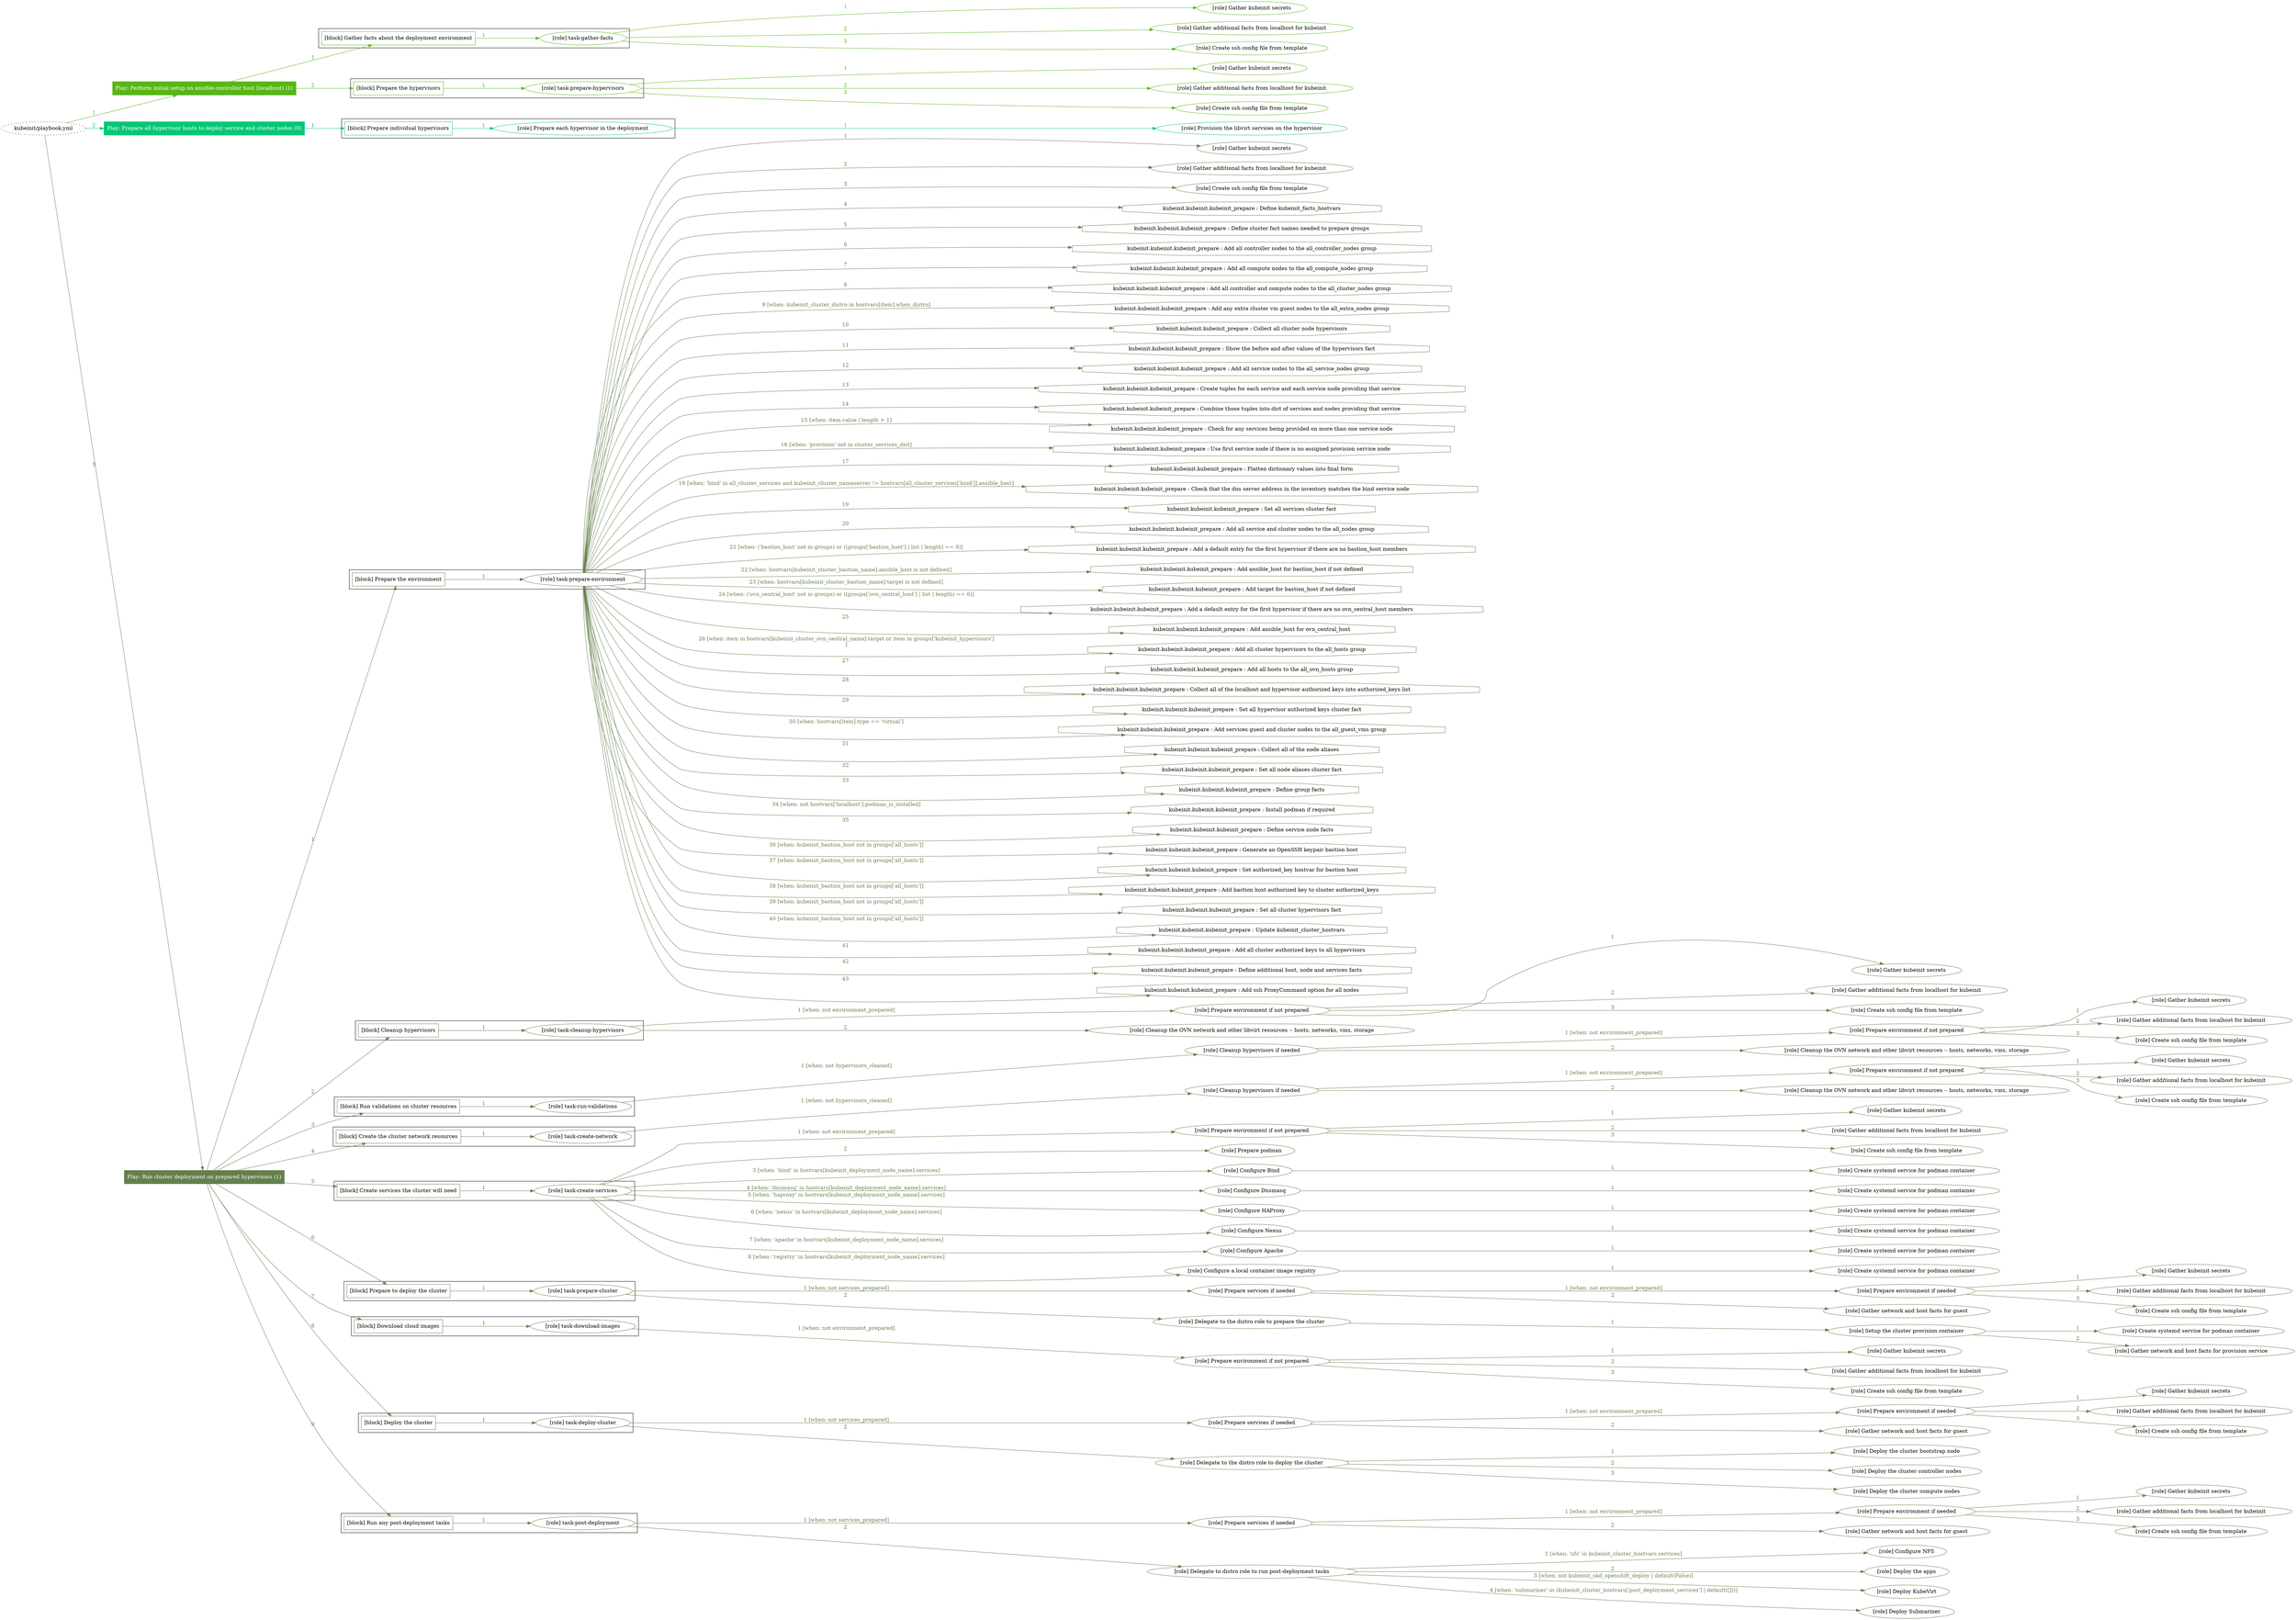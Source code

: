 digraph {
	graph [concentrate=true ordering=in rankdir=LR ratio=fill]
	edge [esep=5 sep=10]
	"kubeinit/playbook.yml" [URL="/home/runner/work/kubeinit/kubeinit/kubeinit/playbook.yml" id=playbook_b6ba67da style=dotted]
	play_e8f0ef5b [label="Play: Perform initial setup on ansible-controller host (localhost) (1)" URL="/home/runner/work/kubeinit/kubeinit/kubeinit/playbook.yml" color="#59b517" fontcolor="#ffffff" id=play_e8f0ef5b shape=box style=filled tooltip=localhost]
	"kubeinit/playbook.yml" -> play_e8f0ef5b [label="1 " color="#59b517" fontcolor="#59b517" id=edge_55c2e828 labeltooltip="1 " tooltip="1 "]
	subgraph "Gather kubeinit secrets" {
		role_4484a10a [label="[role] Gather kubeinit secrets" URL="/home/runner/.ansible/collections/ansible_collections/kubeinit/kubeinit/roles/kubeinit_prepare/tasks/gather_kubeinit_facts.yml" color="#59b517" id=role_4484a10a tooltip="Gather kubeinit secrets"]
	}
	subgraph "Gather additional facts from localhost for kubeinit" {
		role_0bd18ed3 [label="[role] Gather additional facts from localhost for kubeinit" URL="/home/runner/.ansible/collections/ansible_collections/kubeinit/kubeinit/roles/kubeinit_prepare/tasks/gather_kubeinit_facts.yml" color="#59b517" id=role_0bd18ed3 tooltip="Gather additional facts from localhost for kubeinit"]
	}
	subgraph "Create ssh config file from template" {
		role_1f1eb656 [label="[role] Create ssh config file from template" URL="/home/runner/.ansible/collections/ansible_collections/kubeinit/kubeinit/roles/kubeinit_prepare/tasks/gather_kubeinit_facts.yml" color="#59b517" id=role_1f1eb656 tooltip="Create ssh config file from template"]
	}
	subgraph "task-gather-facts" {
		role_66cea128 [label="[role] task-gather-facts" URL="/home/runner/work/kubeinit/kubeinit/kubeinit/playbook.yml" color="#59b517" id=role_66cea128 tooltip="task-gather-facts"]
		role_66cea128 -> role_4484a10a [label="1 " color="#59b517" fontcolor="#59b517" id=edge_ae3e041d labeltooltip="1 " tooltip="1 "]
		role_66cea128 -> role_0bd18ed3 [label="2 " color="#59b517" fontcolor="#59b517" id=edge_d97640f4 labeltooltip="2 " tooltip="2 "]
		role_66cea128 -> role_1f1eb656 [label="3 " color="#59b517" fontcolor="#59b517" id=edge_344205a1 labeltooltip="3 " tooltip="3 "]
	}
	subgraph "Gather kubeinit secrets" {
		role_f8a1fa12 [label="[role] Gather kubeinit secrets" URL="/home/runner/.ansible/collections/ansible_collections/kubeinit/kubeinit/roles/kubeinit_prepare/tasks/gather_kubeinit_facts.yml" color="#59b517" id=role_f8a1fa12 tooltip="Gather kubeinit secrets"]
	}
	subgraph "Gather additional facts from localhost for kubeinit" {
		role_a2ff15b0 [label="[role] Gather additional facts from localhost for kubeinit" URL="/home/runner/.ansible/collections/ansible_collections/kubeinit/kubeinit/roles/kubeinit_prepare/tasks/gather_kubeinit_facts.yml" color="#59b517" id=role_a2ff15b0 tooltip="Gather additional facts from localhost for kubeinit"]
	}
	subgraph "Create ssh config file from template" {
		role_22e6a49c [label="[role] Create ssh config file from template" URL="/home/runner/.ansible/collections/ansible_collections/kubeinit/kubeinit/roles/kubeinit_prepare/tasks/gather_kubeinit_facts.yml" color="#59b517" id=role_22e6a49c tooltip="Create ssh config file from template"]
	}
	subgraph "task-prepare-hypervisors" {
		role_62d8f34c [label="[role] task-prepare-hypervisors" URL="/home/runner/work/kubeinit/kubeinit/kubeinit/playbook.yml" color="#59b517" id=role_62d8f34c tooltip="task-prepare-hypervisors"]
		role_62d8f34c -> role_f8a1fa12 [label="1 " color="#59b517" fontcolor="#59b517" id=edge_ba57d10f labeltooltip="1 " tooltip="1 "]
		role_62d8f34c -> role_a2ff15b0 [label="2 " color="#59b517" fontcolor="#59b517" id=edge_c5dcc7c2 labeltooltip="2 " tooltip="2 "]
		role_62d8f34c -> role_22e6a49c [label="3 " color="#59b517" fontcolor="#59b517" id=edge_ed52bb34 labeltooltip="3 " tooltip="3 "]
	}
	subgraph "Play: Perform initial setup on ansible-controller host (localhost) (1)" {
		play_e8f0ef5b -> block_690d21f9 [label=1 color="#59b517" fontcolor="#59b517" id=edge_25deb738 labeltooltip=1 tooltip=1]
		subgraph cluster_block_690d21f9 {
			block_690d21f9 [label="[block] Gather facts about the deployment environment" URL="/home/runner/work/kubeinit/kubeinit/kubeinit/playbook.yml" color="#59b517" id=block_690d21f9 labeltooltip="Gather facts about the deployment environment" shape=box tooltip="Gather facts about the deployment environment"]
			block_690d21f9 -> role_66cea128 [label="1 " color="#59b517" fontcolor="#59b517" id=edge_b397f20a labeltooltip="1 " tooltip="1 "]
		}
		play_e8f0ef5b -> block_e8b36e61 [label=2 color="#59b517" fontcolor="#59b517" id=edge_16fc4766 labeltooltip=2 tooltip=2]
		subgraph cluster_block_e8b36e61 {
			block_e8b36e61 [label="[block] Prepare the hypervisors" URL="/home/runner/work/kubeinit/kubeinit/kubeinit/playbook.yml" color="#59b517" id=block_e8b36e61 labeltooltip="Prepare the hypervisors" shape=box tooltip="Prepare the hypervisors"]
			block_e8b36e61 -> role_62d8f34c [label="1 " color="#59b517" fontcolor="#59b517" id=edge_1e1527de labeltooltip="1 " tooltip="1 "]
		}
	}
	play_396a7faf [label="Play: Prepare all hypervisor hosts to deploy service and cluster nodes (0)" URL="/home/runner/work/kubeinit/kubeinit/kubeinit/playbook.yml" color="#05c774" fontcolor="#ffffff" id=play_396a7faf shape=box style=filled tooltip="Play: Prepare all hypervisor hosts to deploy service and cluster nodes (0)"]
	"kubeinit/playbook.yml" -> play_396a7faf [label="2 " color="#05c774" fontcolor="#05c774" id=edge_6bc80ba3 labeltooltip="2 " tooltip="2 "]
	subgraph "Provision the libvirt services on the hypervisor" {
		role_272a425d [label="[role] Provision the libvirt services on the hypervisor" URL="/home/runner/.ansible/collections/ansible_collections/kubeinit/kubeinit/roles/kubeinit_prepare/tasks/prepare_hypervisor.yml" color="#05c774" id=role_272a425d tooltip="Provision the libvirt services on the hypervisor"]
	}
	subgraph "Prepare each hypervisor in the deployment" {
		role_1ac33dab [label="[role] Prepare each hypervisor in the deployment" URL="/home/runner/work/kubeinit/kubeinit/kubeinit/playbook.yml" color="#05c774" id=role_1ac33dab tooltip="Prepare each hypervisor in the deployment"]
		role_1ac33dab -> role_272a425d [label="1 " color="#05c774" fontcolor="#05c774" id=edge_37ab55c7 labeltooltip="1 " tooltip="1 "]
	}
	subgraph "Play: Prepare all hypervisor hosts to deploy service and cluster nodes (0)" {
		play_396a7faf -> block_42b08412 [label=1 color="#05c774" fontcolor="#05c774" id=edge_3d4e777f labeltooltip=1 tooltip=1]
		subgraph cluster_block_42b08412 {
			block_42b08412 [label="[block] Prepare individual hypervisors" URL="/home/runner/work/kubeinit/kubeinit/kubeinit/playbook.yml" color="#05c774" id=block_42b08412 labeltooltip="Prepare individual hypervisors" shape=box tooltip="Prepare individual hypervisors"]
			block_42b08412 -> role_1ac33dab [label="1 " color="#05c774" fontcolor="#05c774" id=edge_2f1c2f4f labeltooltip="1 " tooltip="1 "]
		}
	}
	play_0199cbf7 [label="Play: Run cluster deployment on prepared hypervisors (1)" URL="/home/runner/work/kubeinit/kubeinit/kubeinit/playbook.yml" color="#657f4d" fontcolor="#ffffff" id=play_0199cbf7 shape=box style=filled tooltip=localhost]
	"kubeinit/playbook.yml" -> play_0199cbf7 [label="3 " color="#657f4d" fontcolor="#657f4d" id=edge_c6272bae labeltooltip="3 " tooltip="3 "]
	subgraph "Gather kubeinit secrets" {
		role_cb317df1 [label="[role] Gather kubeinit secrets" URL="/home/runner/.ansible/collections/ansible_collections/kubeinit/kubeinit/roles/kubeinit_prepare/tasks/gather_kubeinit_facts.yml" color="#657f4d" id=role_cb317df1 tooltip="Gather kubeinit secrets"]
	}
	subgraph "Gather additional facts from localhost for kubeinit" {
		role_af437f2f [label="[role] Gather additional facts from localhost for kubeinit" URL="/home/runner/.ansible/collections/ansible_collections/kubeinit/kubeinit/roles/kubeinit_prepare/tasks/gather_kubeinit_facts.yml" color="#657f4d" id=role_af437f2f tooltip="Gather additional facts from localhost for kubeinit"]
	}
	subgraph "Create ssh config file from template" {
		role_2b710276 [label="[role] Create ssh config file from template" URL="/home/runner/.ansible/collections/ansible_collections/kubeinit/kubeinit/roles/kubeinit_prepare/tasks/gather_kubeinit_facts.yml" color="#657f4d" id=role_2b710276 tooltip="Create ssh config file from template"]
	}
	subgraph "task-prepare-environment" {
		role_24db29c6 [label="[role] task-prepare-environment" URL="/home/runner/work/kubeinit/kubeinit/kubeinit/playbook.yml" color="#657f4d" id=role_24db29c6 tooltip="task-prepare-environment"]
		role_24db29c6 -> role_cb317df1 [label="1 " color="#657f4d" fontcolor="#657f4d" id=edge_af7a2c2c labeltooltip="1 " tooltip="1 "]
		role_24db29c6 -> role_af437f2f [label="2 " color="#657f4d" fontcolor="#657f4d" id=edge_49c719ac labeltooltip="2 " tooltip="2 "]
		role_24db29c6 -> role_2b710276 [label="3 " color="#657f4d" fontcolor="#657f4d" id=edge_dbb4efb3 labeltooltip="3 " tooltip="3 "]
		task_ba33846a [label="kubeinit.kubeinit.kubeinit_prepare : Define kubeinit_facts_hostvars" URL="/home/runner/.ansible/collections/ansible_collections/kubeinit/kubeinit/roles/kubeinit_prepare/tasks/main.yml" color="#657f4d" id=task_ba33846a shape=octagon tooltip="kubeinit.kubeinit.kubeinit_prepare : Define kubeinit_facts_hostvars"]
		role_24db29c6 -> task_ba33846a [label="4 " color="#657f4d" fontcolor="#657f4d" id=edge_6670d7f7 labeltooltip="4 " tooltip="4 "]
		task_30c10941 [label="kubeinit.kubeinit.kubeinit_prepare : Define cluster fact names needed to prepare groups" URL="/home/runner/.ansible/collections/ansible_collections/kubeinit/kubeinit/roles/kubeinit_prepare/tasks/main.yml" color="#657f4d" id=task_30c10941 shape=octagon tooltip="kubeinit.kubeinit.kubeinit_prepare : Define cluster fact names needed to prepare groups"]
		role_24db29c6 -> task_30c10941 [label="5 " color="#657f4d" fontcolor="#657f4d" id=edge_50c8d3b9 labeltooltip="5 " tooltip="5 "]
		task_8952027d [label="kubeinit.kubeinit.kubeinit_prepare : Add all controller nodes to the all_controller_nodes group" URL="/home/runner/.ansible/collections/ansible_collections/kubeinit/kubeinit/roles/kubeinit_prepare/tasks/prepare_groups.yml" color="#657f4d" id=task_8952027d shape=octagon tooltip="kubeinit.kubeinit.kubeinit_prepare : Add all controller nodes to the all_controller_nodes group"]
		role_24db29c6 -> task_8952027d [label="6 " color="#657f4d" fontcolor="#657f4d" id=edge_f8a63947 labeltooltip="6 " tooltip="6 "]
		task_f5c6f91f [label="kubeinit.kubeinit.kubeinit_prepare : Add all compute nodes to the all_compute_nodes group" URL="/home/runner/.ansible/collections/ansible_collections/kubeinit/kubeinit/roles/kubeinit_prepare/tasks/prepare_groups.yml" color="#657f4d" id=task_f5c6f91f shape=octagon tooltip="kubeinit.kubeinit.kubeinit_prepare : Add all compute nodes to the all_compute_nodes group"]
		role_24db29c6 -> task_f5c6f91f [label="7 " color="#657f4d" fontcolor="#657f4d" id=edge_764b6ad9 labeltooltip="7 " tooltip="7 "]
		task_db86596b [label="kubeinit.kubeinit.kubeinit_prepare : Add all controller and compute nodes to the all_cluster_nodes group" URL="/home/runner/.ansible/collections/ansible_collections/kubeinit/kubeinit/roles/kubeinit_prepare/tasks/prepare_groups.yml" color="#657f4d" id=task_db86596b shape=octagon tooltip="kubeinit.kubeinit.kubeinit_prepare : Add all controller and compute nodes to the all_cluster_nodes group"]
		role_24db29c6 -> task_db86596b [label="8 " color="#657f4d" fontcolor="#657f4d" id=edge_e99d5178 labeltooltip="8 " tooltip="8 "]
		task_07066f62 [label="kubeinit.kubeinit.kubeinit_prepare : Add any extra cluster vm guest nodes to the all_extra_nodes group" URL="/home/runner/.ansible/collections/ansible_collections/kubeinit/kubeinit/roles/kubeinit_prepare/tasks/prepare_groups.yml" color="#657f4d" id=task_07066f62 shape=octagon tooltip="kubeinit.kubeinit.kubeinit_prepare : Add any extra cluster vm guest nodes to the all_extra_nodes group"]
		role_24db29c6 -> task_07066f62 [label="9 [when: kubeinit_cluster_distro in hostvars[item].when_distro]" color="#657f4d" fontcolor="#657f4d" id=edge_13bd104a labeltooltip="9 [when: kubeinit_cluster_distro in hostvars[item].when_distro]" tooltip="9 [when: kubeinit_cluster_distro in hostvars[item].when_distro]"]
		task_7b222613 [label="kubeinit.kubeinit.kubeinit_prepare : Collect all cluster node hypervisors" URL="/home/runner/.ansible/collections/ansible_collections/kubeinit/kubeinit/roles/kubeinit_prepare/tasks/prepare_groups.yml" color="#657f4d" id=task_7b222613 shape=octagon tooltip="kubeinit.kubeinit.kubeinit_prepare : Collect all cluster node hypervisors"]
		role_24db29c6 -> task_7b222613 [label="10 " color="#657f4d" fontcolor="#657f4d" id=edge_44de07c0 labeltooltip="10 " tooltip="10 "]
		task_5f09a4cc [label="kubeinit.kubeinit.kubeinit_prepare : Show the before and after values of the hypervisors fact" URL="/home/runner/.ansible/collections/ansible_collections/kubeinit/kubeinit/roles/kubeinit_prepare/tasks/prepare_groups.yml" color="#657f4d" id=task_5f09a4cc shape=octagon tooltip="kubeinit.kubeinit.kubeinit_prepare : Show the before and after values of the hypervisors fact"]
		role_24db29c6 -> task_5f09a4cc [label="11 " color="#657f4d" fontcolor="#657f4d" id=edge_955a53a5 labeltooltip="11 " tooltip="11 "]
		task_54703550 [label="kubeinit.kubeinit.kubeinit_prepare : Add all service nodes to the all_service_nodes group" URL="/home/runner/.ansible/collections/ansible_collections/kubeinit/kubeinit/roles/kubeinit_prepare/tasks/prepare_groups.yml" color="#657f4d" id=task_54703550 shape=octagon tooltip="kubeinit.kubeinit.kubeinit_prepare : Add all service nodes to the all_service_nodes group"]
		role_24db29c6 -> task_54703550 [label="12 " color="#657f4d" fontcolor="#657f4d" id=edge_0a887141 labeltooltip="12 " tooltip="12 "]
		task_c94c4856 [label="kubeinit.kubeinit.kubeinit_prepare : Create tuples for each service and each service node providing that service" URL="/home/runner/.ansible/collections/ansible_collections/kubeinit/kubeinit/roles/kubeinit_prepare/tasks/prepare_groups.yml" color="#657f4d" id=task_c94c4856 shape=octagon tooltip="kubeinit.kubeinit.kubeinit_prepare : Create tuples for each service and each service node providing that service"]
		role_24db29c6 -> task_c94c4856 [label="13 " color="#657f4d" fontcolor="#657f4d" id=edge_d07467d3 labeltooltip="13 " tooltip="13 "]
		task_b1781e54 [label="kubeinit.kubeinit.kubeinit_prepare : Combine those tuples into dict of services and nodes providing that service" URL="/home/runner/.ansible/collections/ansible_collections/kubeinit/kubeinit/roles/kubeinit_prepare/tasks/prepare_groups.yml" color="#657f4d" id=task_b1781e54 shape=octagon tooltip="kubeinit.kubeinit.kubeinit_prepare : Combine those tuples into dict of services and nodes providing that service"]
		role_24db29c6 -> task_b1781e54 [label="14 " color="#657f4d" fontcolor="#657f4d" id=edge_17a2ea85 labeltooltip="14 " tooltip="14 "]
		task_46c024fe [label="kubeinit.kubeinit.kubeinit_prepare : Check for any services being provided on more than one service node" URL="/home/runner/.ansible/collections/ansible_collections/kubeinit/kubeinit/roles/kubeinit_prepare/tasks/prepare_groups.yml" color="#657f4d" id=task_46c024fe shape=octagon tooltip="kubeinit.kubeinit.kubeinit_prepare : Check for any services being provided on more than one service node"]
		role_24db29c6 -> task_46c024fe [label="15 [when: item.value | length > 1]" color="#657f4d" fontcolor="#657f4d" id=edge_a226063a labeltooltip="15 [when: item.value | length > 1]" tooltip="15 [when: item.value | length > 1]"]
		task_7d29b855 [label="kubeinit.kubeinit.kubeinit_prepare : Use first service node if there is no assigned provision service node" URL="/home/runner/.ansible/collections/ansible_collections/kubeinit/kubeinit/roles/kubeinit_prepare/tasks/prepare_groups.yml" color="#657f4d" id=task_7d29b855 shape=octagon tooltip="kubeinit.kubeinit.kubeinit_prepare : Use first service node if there is no assigned provision service node"]
		role_24db29c6 -> task_7d29b855 [label="16 [when: 'provision' not in cluster_services_dict]" color="#657f4d" fontcolor="#657f4d" id=edge_27e7ca27 labeltooltip="16 [when: 'provision' not in cluster_services_dict]" tooltip="16 [when: 'provision' not in cluster_services_dict]"]
		task_9baa0a4b [label="kubeinit.kubeinit.kubeinit_prepare : Flatten dictionary values into final form" URL="/home/runner/.ansible/collections/ansible_collections/kubeinit/kubeinit/roles/kubeinit_prepare/tasks/prepare_groups.yml" color="#657f4d" id=task_9baa0a4b shape=octagon tooltip="kubeinit.kubeinit.kubeinit_prepare : Flatten dictionary values into final form"]
		role_24db29c6 -> task_9baa0a4b [label="17 " color="#657f4d" fontcolor="#657f4d" id=edge_c5150345 labeltooltip="17 " tooltip="17 "]
		task_cdc1c1c4 [label="kubeinit.kubeinit.kubeinit_prepare : Check that the dns server address in the inventory matches the bind service node" URL="/home/runner/.ansible/collections/ansible_collections/kubeinit/kubeinit/roles/kubeinit_prepare/tasks/prepare_groups.yml" color="#657f4d" id=task_cdc1c1c4 shape=octagon tooltip="kubeinit.kubeinit.kubeinit_prepare : Check that the dns server address in the inventory matches the bind service node"]
		role_24db29c6 -> task_cdc1c1c4 [label="18 [when: 'bind' in all_cluster_services and kubeinit_cluster_nameserver != hostvars[all_cluster_services['bind']].ansible_host]" color="#657f4d" fontcolor="#657f4d" id=edge_08c261bc labeltooltip="18 [when: 'bind' in all_cluster_services and kubeinit_cluster_nameserver != hostvars[all_cluster_services['bind']].ansible_host]" tooltip="18 [when: 'bind' in all_cluster_services and kubeinit_cluster_nameserver != hostvars[all_cluster_services['bind']].ansible_host]"]
		task_882dea3e [label="kubeinit.kubeinit.kubeinit_prepare : Set all services cluster fact" URL="/home/runner/.ansible/collections/ansible_collections/kubeinit/kubeinit/roles/kubeinit_prepare/tasks/prepare_groups.yml" color="#657f4d" id=task_882dea3e shape=octagon tooltip="kubeinit.kubeinit.kubeinit_prepare : Set all services cluster fact"]
		role_24db29c6 -> task_882dea3e [label="19 " color="#657f4d" fontcolor="#657f4d" id=edge_64117dc6 labeltooltip="19 " tooltip="19 "]
		task_e3bf0b36 [label="kubeinit.kubeinit.kubeinit_prepare : Add all service and cluster nodes to the all_nodes group" URL="/home/runner/.ansible/collections/ansible_collections/kubeinit/kubeinit/roles/kubeinit_prepare/tasks/prepare_groups.yml" color="#657f4d" id=task_e3bf0b36 shape=octagon tooltip="kubeinit.kubeinit.kubeinit_prepare : Add all service and cluster nodes to the all_nodes group"]
		role_24db29c6 -> task_e3bf0b36 [label="20 " color="#657f4d" fontcolor="#657f4d" id=edge_01e65fe7 labeltooltip="20 " tooltip="20 "]
		task_3140f54e [label="kubeinit.kubeinit.kubeinit_prepare : Add a default entry for the first hypervisor if there are no bastion_host members" URL="/home/runner/.ansible/collections/ansible_collections/kubeinit/kubeinit/roles/kubeinit_prepare/tasks/prepare_groups.yml" color="#657f4d" id=task_3140f54e shape=octagon tooltip="kubeinit.kubeinit.kubeinit_prepare : Add a default entry for the first hypervisor if there are no bastion_host members"]
		role_24db29c6 -> task_3140f54e [label="21 [when: ('bastion_host' not in groups) or ((groups['bastion_host'] | list | length) == 0)]" color="#657f4d" fontcolor="#657f4d" id=edge_5e7db456 labeltooltip="21 [when: ('bastion_host' not in groups) or ((groups['bastion_host'] | list | length) == 0)]" tooltip="21 [when: ('bastion_host' not in groups) or ((groups['bastion_host'] | list | length) == 0)]"]
		task_30310d3c [label="kubeinit.kubeinit.kubeinit_prepare : Add ansible_host for bastion_host if not defined" URL="/home/runner/.ansible/collections/ansible_collections/kubeinit/kubeinit/roles/kubeinit_prepare/tasks/prepare_groups.yml" color="#657f4d" id=task_30310d3c shape=octagon tooltip="kubeinit.kubeinit.kubeinit_prepare : Add ansible_host for bastion_host if not defined"]
		role_24db29c6 -> task_30310d3c [label="22 [when: hostvars[kubeinit_cluster_bastion_name].ansible_host is not defined]" color="#657f4d" fontcolor="#657f4d" id=edge_bb62d462 labeltooltip="22 [when: hostvars[kubeinit_cluster_bastion_name].ansible_host is not defined]" tooltip="22 [when: hostvars[kubeinit_cluster_bastion_name].ansible_host is not defined]"]
		task_8dc773ea [label="kubeinit.kubeinit.kubeinit_prepare : Add target for bastion_host if not defined" URL="/home/runner/.ansible/collections/ansible_collections/kubeinit/kubeinit/roles/kubeinit_prepare/tasks/prepare_groups.yml" color="#657f4d" id=task_8dc773ea shape=octagon tooltip="kubeinit.kubeinit.kubeinit_prepare : Add target for bastion_host if not defined"]
		role_24db29c6 -> task_8dc773ea [label="23 [when: hostvars[kubeinit_cluster_bastion_name].target is not defined]" color="#657f4d" fontcolor="#657f4d" id=edge_951724dd labeltooltip="23 [when: hostvars[kubeinit_cluster_bastion_name].target is not defined]" tooltip="23 [when: hostvars[kubeinit_cluster_bastion_name].target is not defined]"]
		task_e2b587ad [label="kubeinit.kubeinit.kubeinit_prepare : Add a default entry for the first hypervisor if there are no ovn_central_host members" URL="/home/runner/.ansible/collections/ansible_collections/kubeinit/kubeinit/roles/kubeinit_prepare/tasks/prepare_groups.yml" color="#657f4d" id=task_e2b587ad shape=octagon tooltip="kubeinit.kubeinit.kubeinit_prepare : Add a default entry for the first hypervisor if there are no ovn_central_host members"]
		role_24db29c6 -> task_e2b587ad [label="24 [when: ('ovn_central_host' not in groups) or ((groups['ovn_central_host'] | list | length) == 0)]" color="#657f4d" fontcolor="#657f4d" id=edge_cd322948 labeltooltip="24 [when: ('ovn_central_host' not in groups) or ((groups['ovn_central_host'] | list | length) == 0)]" tooltip="24 [when: ('ovn_central_host' not in groups) or ((groups['ovn_central_host'] | list | length) == 0)]"]
		task_91020fad [label="kubeinit.kubeinit.kubeinit_prepare : Add ansible_host for ovn_central_host" URL="/home/runner/.ansible/collections/ansible_collections/kubeinit/kubeinit/roles/kubeinit_prepare/tasks/prepare_groups.yml" color="#657f4d" id=task_91020fad shape=octagon tooltip="kubeinit.kubeinit.kubeinit_prepare : Add ansible_host for ovn_central_host"]
		role_24db29c6 -> task_91020fad [label="25 " color="#657f4d" fontcolor="#657f4d" id=edge_43dd863f labeltooltip="25 " tooltip="25 "]
		task_c03f6c94 [label="kubeinit.kubeinit.kubeinit_prepare : Add all cluster hypervisors to the all_hosts group" URL="/home/runner/.ansible/collections/ansible_collections/kubeinit/kubeinit/roles/kubeinit_prepare/tasks/prepare_groups.yml" color="#657f4d" id=task_c03f6c94 shape=octagon tooltip="kubeinit.kubeinit.kubeinit_prepare : Add all cluster hypervisors to the all_hosts group"]
		role_24db29c6 -> task_c03f6c94 [label="26 [when: item in hostvars[kubeinit_cluster_ovn_central_name].target or item in groups['kubeinit_hypervisors']
]" color="#657f4d" fontcolor="#657f4d" id=edge_c690387c labeltooltip="26 [when: item in hostvars[kubeinit_cluster_ovn_central_name].target or item in groups['kubeinit_hypervisors']
]" tooltip="26 [when: item in hostvars[kubeinit_cluster_ovn_central_name].target or item in groups['kubeinit_hypervisors']
]"]
		task_ad09c803 [label="kubeinit.kubeinit.kubeinit_prepare : Add all hosts to the all_ovn_hosts group" URL="/home/runner/.ansible/collections/ansible_collections/kubeinit/kubeinit/roles/kubeinit_prepare/tasks/prepare_groups.yml" color="#657f4d" id=task_ad09c803 shape=octagon tooltip="kubeinit.kubeinit.kubeinit_prepare : Add all hosts to the all_ovn_hosts group"]
		role_24db29c6 -> task_ad09c803 [label="27 " color="#657f4d" fontcolor="#657f4d" id=edge_a7a482a0 labeltooltip="27 " tooltip="27 "]
		task_13ac2a25 [label="kubeinit.kubeinit.kubeinit_prepare : Collect all of the localhost and hypervisor authorized keys into authorized_keys list" URL="/home/runner/.ansible/collections/ansible_collections/kubeinit/kubeinit/roles/kubeinit_prepare/tasks/prepare_groups.yml" color="#657f4d" id=task_13ac2a25 shape=octagon tooltip="kubeinit.kubeinit.kubeinit_prepare : Collect all of the localhost and hypervisor authorized keys into authorized_keys list"]
		role_24db29c6 -> task_13ac2a25 [label="28 " color="#657f4d" fontcolor="#657f4d" id=edge_a2d49da9 labeltooltip="28 " tooltip="28 "]
		task_6fbeda5a [label="kubeinit.kubeinit.kubeinit_prepare : Set all hypervisor authorized keys cluster fact" URL="/home/runner/.ansible/collections/ansible_collections/kubeinit/kubeinit/roles/kubeinit_prepare/tasks/prepare_groups.yml" color="#657f4d" id=task_6fbeda5a shape=octagon tooltip="kubeinit.kubeinit.kubeinit_prepare : Set all hypervisor authorized keys cluster fact"]
		role_24db29c6 -> task_6fbeda5a [label="29 " color="#657f4d" fontcolor="#657f4d" id=edge_7e61c8f0 labeltooltip="29 " tooltip="29 "]
		task_e42057a3 [label="kubeinit.kubeinit.kubeinit_prepare : Add services guest and cluster nodes to the all_guest_vms group" URL="/home/runner/.ansible/collections/ansible_collections/kubeinit/kubeinit/roles/kubeinit_prepare/tasks/prepare_groups.yml" color="#657f4d" id=task_e42057a3 shape=octagon tooltip="kubeinit.kubeinit.kubeinit_prepare : Add services guest and cluster nodes to the all_guest_vms group"]
		role_24db29c6 -> task_e42057a3 [label="30 [when: hostvars[item].type == 'virtual']" color="#657f4d" fontcolor="#657f4d" id=edge_b3018840 labeltooltip="30 [when: hostvars[item].type == 'virtual']" tooltip="30 [when: hostvars[item].type == 'virtual']"]
		task_efaed62f [label="kubeinit.kubeinit.kubeinit_prepare : Collect all of the node aliases" URL="/home/runner/.ansible/collections/ansible_collections/kubeinit/kubeinit/roles/kubeinit_prepare/tasks/prepare_groups.yml" color="#657f4d" id=task_efaed62f shape=octagon tooltip="kubeinit.kubeinit.kubeinit_prepare : Collect all of the node aliases"]
		role_24db29c6 -> task_efaed62f [label="31 " color="#657f4d" fontcolor="#657f4d" id=edge_433ecbc0 labeltooltip="31 " tooltip="31 "]
		task_da45305d [label="kubeinit.kubeinit.kubeinit_prepare : Set all node aliases cluster fact" URL="/home/runner/.ansible/collections/ansible_collections/kubeinit/kubeinit/roles/kubeinit_prepare/tasks/prepare_groups.yml" color="#657f4d" id=task_da45305d shape=octagon tooltip="kubeinit.kubeinit.kubeinit_prepare : Set all node aliases cluster fact"]
		role_24db29c6 -> task_da45305d [label="32 " color="#657f4d" fontcolor="#657f4d" id=edge_10516f5c labeltooltip="32 " tooltip="32 "]
		task_d0be81d0 [label="kubeinit.kubeinit.kubeinit_prepare : Define group facts" URL="/home/runner/.ansible/collections/ansible_collections/kubeinit/kubeinit/roles/kubeinit_prepare/tasks/main.yml" color="#657f4d" id=task_d0be81d0 shape=octagon tooltip="kubeinit.kubeinit.kubeinit_prepare : Define group facts"]
		role_24db29c6 -> task_d0be81d0 [label="33 " color="#657f4d" fontcolor="#657f4d" id=edge_10dd0a44 labeltooltip="33 " tooltip="33 "]
		task_9078fcb2 [label="kubeinit.kubeinit.kubeinit_prepare : Install podman if required" URL="/home/runner/.ansible/collections/ansible_collections/kubeinit/kubeinit/roles/kubeinit_prepare/tasks/main.yml" color="#657f4d" id=task_9078fcb2 shape=octagon tooltip="kubeinit.kubeinit.kubeinit_prepare : Install podman if required"]
		role_24db29c6 -> task_9078fcb2 [label="34 [when: not hostvars['localhost'].podman_is_installed]" color="#657f4d" fontcolor="#657f4d" id=edge_6de7793f labeltooltip="34 [when: not hostvars['localhost'].podman_is_installed]" tooltip="34 [when: not hostvars['localhost'].podman_is_installed]"]
		task_11108e7c [label="kubeinit.kubeinit.kubeinit_prepare : Define service node facts" URL="/home/runner/.ansible/collections/ansible_collections/kubeinit/kubeinit/roles/kubeinit_prepare/tasks/main.yml" color="#657f4d" id=task_11108e7c shape=octagon tooltip="kubeinit.kubeinit.kubeinit_prepare : Define service node facts"]
		role_24db29c6 -> task_11108e7c [label="35 " color="#657f4d" fontcolor="#657f4d" id=edge_123cc02a labeltooltip="35 " tooltip="35 "]
		task_774d6a2c [label="kubeinit.kubeinit.kubeinit_prepare : Generate an OpenSSH keypair bastion host" URL="/home/runner/.ansible/collections/ansible_collections/kubeinit/kubeinit/roles/kubeinit_prepare/tasks/main.yml" color="#657f4d" id=task_774d6a2c shape=octagon tooltip="kubeinit.kubeinit.kubeinit_prepare : Generate an OpenSSH keypair bastion host"]
		role_24db29c6 -> task_774d6a2c [label="36 [when: kubeinit_bastion_host not in groups['all_hosts']]" color="#657f4d" fontcolor="#657f4d" id=edge_3f6bbfd9 labeltooltip="36 [when: kubeinit_bastion_host not in groups['all_hosts']]" tooltip="36 [when: kubeinit_bastion_host not in groups['all_hosts']]"]
		task_8bb91c0d [label="kubeinit.kubeinit.kubeinit_prepare : Set authorized_key hostvar for bastion host" URL="/home/runner/.ansible/collections/ansible_collections/kubeinit/kubeinit/roles/kubeinit_prepare/tasks/main.yml" color="#657f4d" id=task_8bb91c0d shape=octagon tooltip="kubeinit.kubeinit.kubeinit_prepare : Set authorized_key hostvar for bastion host"]
		role_24db29c6 -> task_8bb91c0d [label="37 [when: kubeinit_bastion_host not in groups['all_hosts']]" color="#657f4d" fontcolor="#657f4d" id=edge_1a17df22 labeltooltip="37 [when: kubeinit_bastion_host not in groups['all_hosts']]" tooltip="37 [when: kubeinit_bastion_host not in groups['all_hosts']]"]
		task_24f6b087 [label="kubeinit.kubeinit.kubeinit_prepare : Add bastion host authorized key to cluster authorized_keys" URL="/home/runner/.ansible/collections/ansible_collections/kubeinit/kubeinit/roles/kubeinit_prepare/tasks/main.yml" color="#657f4d" id=task_24f6b087 shape=octagon tooltip="kubeinit.kubeinit.kubeinit_prepare : Add bastion host authorized key to cluster authorized_keys"]
		role_24db29c6 -> task_24f6b087 [label="38 [when: kubeinit_bastion_host not in groups['all_hosts']]" color="#657f4d" fontcolor="#657f4d" id=edge_d204acee labeltooltip="38 [when: kubeinit_bastion_host not in groups['all_hosts']]" tooltip="38 [when: kubeinit_bastion_host not in groups['all_hosts']]"]
		task_93a09365 [label="kubeinit.kubeinit.kubeinit_prepare : Set all cluster hypervisors fact" URL="/home/runner/.ansible/collections/ansible_collections/kubeinit/kubeinit/roles/kubeinit_prepare/tasks/main.yml" color="#657f4d" id=task_93a09365 shape=octagon tooltip="kubeinit.kubeinit.kubeinit_prepare : Set all cluster hypervisors fact"]
		role_24db29c6 -> task_93a09365 [label="39 [when: kubeinit_bastion_host not in groups['all_hosts']]" color="#657f4d" fontcolor="#657f4d" id=edge_0c5c844e labeltooltip="39 [when: kubeinit_bastion_host not in groups['all_hosts']]" tooltip="39 [when: kubeinit_bastion_host not in groups['all_hosts']]"]
		task_50403c0a [label="kubeinit.kubeinit.kubeinit_prepare : Update kubeinit_cluster_hostvars" URL="/home/runner/.ansible/collections/ansible_collections/kubeinit/kubeinit/roles/kubeinit_prepare/tasks/main.yml" color="#657f4d" id=task_50403c0a shape=octagon tooltip="kubeinit.kubeinit.kubeinit_prepare : Update kubeinit_cluster_hostvars"]
		role_24db29c6 -> task_50403c0a [label="40 [when: kubeinit_bastion_host not in groups['all_hosts']]" color="#657f4d" fontcolor="#657f4d" id=edge_c39fa03b labeltooltip="40 [when: kubeinit_bastion_host not in groups['all_hosts']]" tooltip="40 [when: kubeinit_bastion_host not in groups['all_hosts']]"]
		task_88def6e4 [label="kubeinit.kubeinit.kubeinit_prepare : Add all cluster authorized keys to all hypervisors" URL="/home/runner/.ansible/collections/ansible_collections/kubeinit/kubeinit/roles/kubeinit_prepare/tasks/main.yml" color="#657f4d" id=task_88def6e4 shape=octagon tooltip="kubeinit.kubeinit.kubeinit_prepare : Add all cluster authorized keys to all hypervisors"]
		role_24db29c6 -> task_88def6e4 [label="41 " color="#657f4d" fontcolor="#657f4d" id=edge_a6dbf690 labeltooltip="41 " tooltip="41 "]
		task_4020d5da [label="kubeinit.kubeinit.kubeinit_prepare : Define additional host, node and services facts" URL="/home/runner/.ansible/collections/ansible_collections/kubeinit/kubeinit/roles/kubeinit_prepare/tasks/main.yml" color="#657f4d" id=task_4020d5da shape=octagon tooltip="kubeinit.kubeinit.kubeinit_prepare : Define additional host, node and services facts"]
		role_24db29c6 -> task_4020d5da [label="42 " color="#657f4d" fontcolor="#657f4d" id=edge_3ddc12ba labeltooltip="42 " tooltip="42 "]
		task_f524b3c5 [label="kubeinit.kubeinit.kubeinit_prepare : Add ssh ProxyCommand option for all nodes" URL="/home/runner/.ansible/collections/ansible_collections/kubeinit/kubeinit/roles/kubeinit_prepare/tasks/main.yml" color="#657f4d" id=task_f524b3c5 shape=octagon tooltip="kubeinit.kubeinit.kubeinit_prepare : Add ssh ProxyCommand option for all nodes"]
		role_24db29c6 -> task_f524b3c5 [label="43 " color="#657f4d" fontcolor="#657f4d" id=edge_033153bd labeltooltip="43 " tooltip="43 "]
	}
	subgraph "Gather kubeinit secrets" {
		role_e7e05af2 [label="[role] Gather kubeinit secrets" URL="/home/runner/.ansible/collections/ansible_collections/kubeinit/kubeinit/roles/kubeinit_prepare/tasks/gather_kubeinit_facts.yml" color="#657f4d" id=role_e7e05af2 tooltip="Gather kubeinit secrets"]
	}
	subgraph "Gather additional facts from localhost for kubeinit" {
		role_665c8d1b [label="[role] Gather additional facts from localhost for kubeinit" URL="/home/runner/.ansible/collections/ansible_collections/kubeinit/kubeinit/roles/kubeinit_prepare/tasks/gather_kubeinit_facts.yml" color="#657f4d" id=role_665c8d1b tooltip="Gather additional facts from localhost for kubeinit"]
	}
	subgraph "Create ssh config file from template" {
		role_b50e9ce6 [label="[role] Create ssh config file from template" URL="/home/runner/.ansible/collections/ansible_collections/kubeinit/kubeinit/roles/kubeinit_prepare/tasks/gather_kubeinit_facts.yml" color="#657f4d" id=role_b50e9ce6 tooltip="Create ssh config file from template"]
	}
	subgraph "Prepare environment if not prepared" {
		role_d7f15ce2 [label="[role] Prepare environment if not prepared" URL="/home/runner/.ansible/collections/ansible_collections/kubeinit/kubeinit/roles/kubeinit_prepare/tasks/cleanup_hypervisors.yml" color="#657f4d" id=role_d7f15ce2 tooltip="Prepare environment if not prepared"]
		role_d7f15ce2 -> role_e7e05af2 [label="1 " color="#657f4d" fontcolor="#657f4d" id=edge_c9b1aa84 labeltooltip="1 " tooltip="1 "]
		role_d7f15ce2 -> role_665c8d1b [label="2 " color="#657f4d" fontcolor="#657f4d" id=edge_19c3058d labeltooltip="2 " tooltip="2 "]
		role_d7f15ce2 -> role_b50e9ce6 [label="3 " color="#657f4d" fontcolor="#657f4d" id=edge_b36ffb86 labeltooltip="3 " tooltip="3 "]
	}
	subgraph "Cleanup the OVN network and other libvirt resources -- hosts, networks, vms, storage" {
		role_f165c0c5 [label="[role] Cleanup the OVN network and other libvirt resources -- hosts, networks, vms, storage" URL="/home/runner/.ansible/collections/ansible_collections/kubeinit/kubeinit/roles/kubeinit_prepare/tasks/cleanup_hypervisors.yml" color="#657f4d" id=role_f165c0c5 tooltip="Cleanup the OVN network and other libvirt resources -- hosts, networks, vms, storage"]
	}
	subgraph "task-cleanup-hypervisors" {
		role_f378e2d2 [label="[role] task-cleanup-hypervisors" URL="/home/runner/work/kubeinit/kubeinit/kubeinit/playbook.yml" color="#657f4d" id=role_f378e2d2 tooltip="task-cleanup-hypervisors"]
		role_f378e2d2 -> role_d7f15ce2 [label="1 [when: not environment_prepared]" color="#657f4d" fontcolor="#657f4d" id=edge_75c4038e labeltooltip="1 [when: not environment_prepared]" tooltip="1 [when: not environment_prepared]"]
		role_f378e2d2 -> role_f165c0c5 [label="2 " color="#657f4d" fontcolor="#657f4d" id=edge_c9a5df3c labeltooltip="2 " tooltip="2 "]
	}
	subgraph "Gather kubeinit secrets" {
		role_31d4d8da [label="[role] Gather kubeinit secrets" URL="/home/runner/.ansible/collections/ansible_collections/kubeinit/kubeinit/roles/kubeinit_prepare/tasks/gather_kubeinit_facts.yml" color="#657f4d" id=role_31d4d8da tooltip="Gather kubeinit secrets"]
	}
	subgraph "Gather additional facts from localhost for kubeinit" {
		role_5ed343d5 [label="[role] Gather additional facts from localhost for kubeinit" URL="/home/runner/.ansible/collections/ansible_collections/kubeinit/kubeinit/roles/kubeinit_prepare/tasks/gather_kubeinit_facts.yml" color="#657f4d" id=role_5ed343d5 tooltip="Gather additional facts from localhost for kubeinit"]
	}
	subgraph "Create ssh config file from template" {
		role_71e6df28 [label="[role] Create ssh config file from template" URL="/home/runner/.ansible/collections/ansible_collections/kubeinit/kubeinit/roles/kubeinit_prepare/tasks/gather_kubeinit_facts.yml" color="#657f4d" id=role_71e6df28 tooltip="Create ssh config file from template"]
	}
	subgraph "Prepare environment if not prepared" {
		role_db4f9393 [label="[role] Prepare environment if not prepared" URL="/home/runner/.ansible/collections/ansible_collections/kubeinit/kubeinit/roles/kubeinit_prepare/tasks/cleanup_hypervisors.yml" color="#657f4d" id=role_db4f9393 tooltip="Prepare environment if not prepared"]
		role_db4f9393 -> role_31d4d8da [label="1 " color="#657f4d" fontcolor="#657f4d" id=edge_8d5aa2fa labeltooltip="1 " tooltip="1 "]
		role_db4f9393 -> role_5ed343d5 [label="2 " color="#657f4d" fontcolor="#657f4d" id=edge_fbe4262f labeltooltip="2 " tooltip="2 "]
		role_db4f9393 -> role_71e6df28 [label="3 " color="#657f4d" fontcolor="#657f4d" id=edge_aece7b22 labeltooltip="3 " tooltip="3 "]
	}
	subgraph "Cleanup the OVN network and other libvirt resources -- hosts, networks, vms, storage" {
		role_6a9bb242 [label="[role] Cleanup the OVN network and other libvirt resources -- hosts, networks, vms, storage" URL="/home/runner/.ansible/collections/ansible_collections/kubeinit/kubeinit/roles/kubeinit_prepare/tasks/cleanup_hypervisors.yml" color="#657f4d" id=role_6a9bb242 tooltip="Cleanup the OVN network and other libvirt resources -- hosts, networks, vms, storage"]
	}
	subgraph "Cleanup hypervisors if needed" {
		role_ad2f506e [label="[role] Cleanup hypervisors if needed" URL="/home/runner/.ansible/collections/ansible_collections/kubeinit/kubeinit/roles/kubeinit_validations/tasks/main.yml" color="#657f4d" id=role_ad2f506e tooltip="Cleanup hypervisors if needed"]
		role_ad2f506e -> role_db4f9393 [label="1 [when: not environment_prepared]" color="#657f4d" fontcolor="#657f4d" id=edge_da0f9d35 labeltooltip="1 [when: not environment_prepared]" tooltip="1 [when: not environment_prepared]"]
		role_ad2f506e -> role_6a9bb242 [label="2 " color="#657f4d" fontcolor="#657f4d" id=edge_6da2ffd8 labeltooltip="2 " tooltip="2 "]
	}
	subgraph "task-run-validations" {
		role_2f4d8642 [label="[role] task-run-validations" URL="/home/runner/work/kubeinit/kubeinit/kubeinit/playbook.yml" color="#657f4d" id=role_2f4d8642 tooltip="task-run-validations"]
		role_2f4d8642 -> role_ad2f506e [label="1 [when: not hypervisors_cleaned]" color="#657f4d" fontcolor="#657f4d" id=edge_dd3d70aa labeltooltip="1 [when: not hypervisors_cleaned]" tooltip="1 [when: not hypervisors_cleaned]"]
	}
	subgraph "Gather kubeinit secrets" {
		role_866e84fd [label="[role] Gather kubeinit secrets" URL="/home/runner/.ansible/collections/ansible_collections/kubeinit/kubeinit/roles/kubeinit_prepare/tasks/gather_kubeinit_facts.yml" color="#657f4d" id=role_866e84fd tooltip="Gather kubeinit secrets"]
	}
	subgraph "Gather additional facts from localhost for kubeinit" {
		role_bddf3521 [label="[role] Gather additional facts from localhost for kubeinit" URL="/home/runner/.ansible/collections/ansible_collections/kubeinit/kubeinit/roles/kubeinit_prepare/tasks/gather_kubeinit_facts.yml" color="#657f4d" id=role_bddf3521 tooltip="Gather additional facts from localhost for kubeinit"]
	}
	subgraph "Create ssh config file from template" {
		role_4dd59177 [label="[role] Create ssh config file from template" URL="/home/runner/.ansible/collections/ansible_collections/kubeinit/kubeinit/roles/kubeinit_prepare/tasks/gather_kubeinit_facts.yml" color="#657f4d" id=role_4dd59177 tooltip="Create ssh config file from template"]
	}
	subgraph "Prepare environment if not prepared" {
		role_9320ca01 [label="[role] Prepare environment if not prepared" URL="/home/runner/.ansible/collections/ansible_collections/kubeinit/kubeinit/roles/kubeinit_prepare/tasks/cleanup_hypervisors.yml" color="#657f4d" id=role_9320ca01 tooltip="Prepare environment if not prepared"]
		role_9320ca01 -> role_866e84fd [label="1 " color="#657f4d" fontcolor="#657f4d" id=edge_27d1ca53 labeltooltip="1 " tooltip="1 "]
		role_9320ca01 -> role_bddf3521 [label="2 " color="#657f4d" fontcolor="#657f4d" id=edge_d52186ca labeltooltip="2 " tooltip="2 "]
		role_9320ca01 -> role_4dd59177 [label="3 " color="#657f4d" fontcolor="#657f4d" id=edge_897a0ff3 labeltooltip="3 " tooltip="3 "]
	}
	subgraph "Cleanup the OVN network and other libvirt resources -- hosts, networks, vms, storage" {
		role_955c98c3 [label="[role] Cleanup the OVN network and other libvirt resources -- hosts, networks, vms, storage" URL="/home/runner/.ansible/collections/ansible_collections/kubeinit/kubeinit/roles/kubeinit_prepare/tasks/cleanup_hypervisors.yml" color="#657f4d" id=role_955c98c3 tooltip="Cleanup the OVN network and other libvirt resources -- hosts, networks, vms, storage"]
	}
	subgraph "Cleanup hypervisors if needed" {
		role_6c570342 [label="[role] Cleanup hypervisors if needed" URL="/home/runner/.ansible/collections/ansible_collections/kubeinit/kubeinit/roles/kubeinit_libvirt/tasks/create_network.yml" color="#657f4d" id=role_6c570342 tooltip="Cleanup hypervisors if needed"]
		role_6c570342 -> role_9320ca01 [label="1 [when: not environment_prepared]" color="#657f4d" fontcolor="#657f4d" id=edge_815a6e88 labeltooltip="1 [when: not environment_prepared]" tooltip="1 [when: not environment_prepared]"]
		role_6c570342 -> role_955c98c3 [label="2 " color="#657f4d" fontcolor="#657f4d" id=edge_98b264a4 labeltooltip="2 " tooltip="2 "]
	}
	subgraph "task-create-network" {
		role_d0932594 [label="[role] task-create-network" URL="/home/runner/work/kubeinit/kubeinit/kubeinit/playbook.yml" color="#657f4d" id=role_d0932594 tooltip="task-create-network"]
		role_d0932594 -> role_6c570342 [label="1 [when: not hypervisors_cleaned]" color="#657f4d" fontcolor="#657f4d" id=edge_bdd1c181 labeltooltip="1 [when: not hypervisors_cleaned]" tooltip="1 [when: not hypervisors_cleaned]"]
	}
	subgraph "Gather kubeinit secrets" {
		role_0246dd08 [label="[role] Gather kubeinit secrets" URL="/home/runner/.ansible/collections/ansible_collections/kubeinit/kubeinit/roles/kubeinit_prepare/tasks/gather_kubeinit_facts.yml" color="#657f4d" id=role_0246dd08 tooltip="Gather kubeinit secrets"]
	}
	subgraph "Gather additional facts from localhost for kubeinit" {
		role_d95df483 [label="[role] Gather additional facts from localhost for kubeinit" URL="/home/runner/.ansible/collections/ansible_collections/kubeinit/kubeinit/roles/kubeinit_prepare/tasks/gather_kubeinit_facts.yml" color="#657f4d" id=role_d95df483 tooltip="Gather additional facts from localhost for kubeinit"]
	}
	subgraph "Create ssh config file from template" {
		role_37a669e4 [label="[role] Create ssh config file from template" URL="/home/runner/.ansible/collections/ansible_collections/kubeinit/kubeinit/roles/kubeinit_prepare/tasks/gather_kubeinit_facts.yml" color="#657f4d" id=role_37a669e4 tooltip="Create ssh config file from template"]
	}
	subgraph "Prepare environment if not prepared" {
		role_d4900018 [label="[role] Prepare environment if not prepared" URL="/home/runner/.ansible/collections/ansible_collections/kubeinit/kubeinit/roles/kubeinit_services/tasks/main.yml" color="#657f4d" id=role_d4900018 tooltip="Prepare environment if not prepared"]
		role_d4900018 -> role_0246dd08 [label="1 " color="#657f4d" fontcolor="#657f4d" id=edge_057da40a labeltooltip="1 " tooltip="1 "]
		role_d4900018 -> role_d95df483 [label="2 " color="#657f4d" fontcolor="#657f4d" id=edge_0790a813 labeltooltip="2 " tooltip="2 "]
		role_d4900018 -> role_37a669e4 [label="3 " color="#657f4d" fontcolor="#657f4d" id=edge_a40efe4b labeltooltip="3 " tooltip="3 "]
	}
	subgraph "Prepare podman" {
		role_04f5e63f [label="[role] Prepare podman" URL="/home/runner/.ansible/collections/ansible_collections/kubeinit/kubeinit/roles/kubeinit_services/tasks/00_create_service_pod.yml" color="#657f4d" id=role_04f5e63f tooltip="Prepare podman"]
	}
	subgraph "Create systemd service for podman container" {
		role_977ba5d9 [label="[role] Create systemd service for podman container" URL="/home/runner/.ansible/collections/ansible_collections/kubeinit/kubeinit/roles/kubeinit_bind/tasks/main.yml" color="#657f4d" id=role_977ba5d9 tooltip="Create systemd service for podman container"]
	}
	subgraph "Configure Bind" {
		role_3e710e4c [label="[role] Configure Bind" URL="/home/runner/.ansible/collections/ansible_collections/kubeinit/kubeinit/roles/kubeinit_services/tasks/start_services_containers.yml" color="#657f4d" id=role_3e710e4c tooltip="Configure Bind"]
		role_3e710e4c -> role_977ba5d9 [label="1 " color="#657f4d" fontcolor="#657f4d" id=edge_0577484b labeltooltip="1 " tooltip="1 "]
	}
	subgraph "Create systemd service for podman container" {
		role_8ef7c3c7 [label="[role] Create systemd service for podman container" URL="/home/runner/.ansible/collections/ansible_collections/kubeinit/kubeinit/roles/kubeinit_dnsmasq/tasks/main.yml" color="#657f4d" id=role_8ef7c3c7 tooltip="Create systemd service for podman container"]
	}
	subgraph "Configure Dnsmasq" {
		role_7fecf739 [label="[role] Configure Dnsmasq" URL="/home/runner/.ansible/collections/ansible_collections/kubeinit/kubeinit/roles/kubeinit_services/tasks/start_services_containers.yml" color="#657f4d" id=role_7fecf739 tooltip="Configure Dnsmasq"]
		role_7fecf739 -> role_8ef7c3c7 [label="1 " color="#657f4d" fontcolor="#657f4d" id=edge_ba1e8eda labeltooltip="1 " tooltip="1 "]
	}
	subgraph "Create systemd service for podman container" {
		role_57b145d1 [label="[role] Create systemd service for podman container" URL="/home/runner/.ansible/collections/ansible_collections/kubeinit/kubeinit/roles/kubeinit_haproxy/tasks/main.yml" color="#657f4d" id=role_57b145d1 tooltip="Create systemd service for podman container"]
	}
	subgraph "Configure HAProxy" {
		role_d6c5fd60 [label="[role] Configure HAProxy" URL="/home/runner/.ansible/collections/ansible_collections/kubeinit/kubeinit/roles/kubeinit_services/tasks/start_services_containers.yml" color="#657f4d" id=role_d6c5fd60 tooltip="Configure HAProxy"]
		role_d6c5fd60 -> role_57b145d1 [label="1 " color="#657f4d" fontcolor="#657f4d" id=edge_cdfcf566 labeltooltip="1 " tooltip="1 "]
	}
	subgraph "Create systemd service for podman container" {
		role_9d112a73 [label="[role] Create systemd service for podman container" URL="/home/runner/.ansible/collections/ansible_collections/kubeinit/kubeinit/roles/kubeinit_nexus/tasks/main.yml" color="#657f4d" id=role_9d112a73 tooltip="Create systemd service for podman container"]
	}
	subgraph "Configure Nexus" {
		role_bd5dbe3a [label="[role] Configure Nexus" URL="/home/runner/.ansible/collections/ansible_collections/kubeinit/kubeinit/roles/kubeinit_services/tasks/start_services_containers.yml" color="#657f4d" id=role_bd5dbe3a tooltip="Configure Nexus"]
		role_bd5dbe3a -> role_9d112a73 [label="1 " color="#657f4d" fontcolor="#657f4d" id=edge_61b616f3 labeltooltip="1 " tooltip="1 "]
	}
	subgraph "Create systemd service for podman container" {
		role_9aace91f [label="[role] Create systemd service for podman container" URL="/home/runner/.ansible/collections/ansible_collections/kubeinit/kubeinit/roles/kubeinit_apache/tasks/main.yml" color="#657f4d" id=role_9aace91f tooltip="Create systemd service for podman container"]
	}
	subgraph "Configure Apache" {
		role_aebd8a07 [label="[role] Configure Apache" URL="/home/runner/.ansible/collections/ansible_collections/kubeinit/kubeinit/roles/kubeinit_services/tasks/start_services_containers.yml" color="#657f4d" id=role_aebd8a07 tooltip="Configure Apache"]
		role_aebd8a07 -> role_9aace91f [label="1 " color="#657f4d" fontcolor="#657f4d" id=edge_febca8df labeltooltip="1 " tooltip="1 "]
	}
	subgraph "Create systemd service for podman container" {
		role_f0cc9866 [label="[role] Create systemd service for podman container" URL="/home/runner/.ansible/collections/ansible_collections/kubeinit/kubeinit/roles/kubeinit_registry/tasks/main.yml" color="#657f4d" id=role_f0cc9866 tooltip="Create systemd service for podman container"]
	}
	subgraph "Configure a local container image registry" {
		role_096e2c47 [label="[role] Configure a local container image registry" URL="/home/runner/.ansible/collections/ansible_collections/kubeinit/kubeinit/roles/kubeinit_services/tasks/start_services_containers.yml" color="#657f4d" id=role_096e2c47 tooltip="Configure a local container image registry"]
		role_096e2c47 -> role_f0cc9866 [label="1 " color="#657f4d" fontcolor="#657f4d" id=edge_3b6c98d9 labeltooltip="1 " tooltip="1 "]
	}
	subgraph "task-create-services" {
		role_f7a4533b [label="[role] task-create-services" URL="/home/runner/work/kubeinit/kubeinit/kubeinit/playbook.yml" color="#657f4d" id=role_f7a4533b tooltip="task-create-services"]
		role_f7a4533b -> role_d4900018 [label="1 [when: not environment_prepared]" color="#657f4d" fontcolor="#657f4d" id=edge_f181a882 labeltooltip="1 [when: not environment_prepared]" tooltip="1 [when: not environment_prepared]"]
		role_f7a4533b -> role_04f5e63f [label="2 " color="#657f4d" fontcolor="#657f4d" id=edge_fa801bb5 labeltooltip="2 " tooltip="2 "]
		role_f7a4533b -> role_3e710e4c [label="3 [when: 'bind' in hostvars[kubeinit_deployment_node_name].services]" color="#657f4d" fontcolor="#657f4d" id=edge_ce28dbcc labeltooltip="3 [when: 'bind' in hostvars[kubeinit_deployment_node_name].services]" tooltip="3 [when: 'bind' in hostvars[kubeinit_deployment_node_name].services]"]
		role_f7a4533b -> role_7fecf739 [label="4 [when: 'dnsmasq' in hostvars[kubeinit_deployment_node_name].services]" color="#657f4d" fontcolor="#657f4d" id=edge_134f5826 labeltooltip="4 [when: 'dnsmasq' in hostvars[kubeinit_deployment_node_name].services]" tooltip="4 [when: 'dnsmasq' in hostvars[kubeinit_deployment_node_name].services]"]
		role_f7a4533b -> role_d6c5fd60 [label="5 [when: 'haproxy' in hostvars[kubeinit_deployment_node_name].services]" color="#657f4d" fontcolor="#657f4d" id=edge_6d422f79 labeltooltip="5 [when: 'haproxy' in hostvars[kubeinit_deployment_node_name].services]" tooltip="5 [when: 'haproxy' in hostvars[kubeinit_deployment_node_name].services]"]
		role_f7a4533b -> role_bd5dbe3a [label="6 [when: 'nexus' in hostvars[kubeinit_deployment_node_name].services]" color="#657f4d" fontcolor="#657f4d" id=edge_faafeb63 labeltooltip="6 [when: 'nexus' in hostvars[kubeinit_deployment_node_name].services]" tooltip="6 [when: 'nexus' in hostvars[kubeinit_deployment_node_name].services]"]
		role_f7a4533b -> role_aebd8a07 [label="7 [when: 'apache' in hostvars[kubeinit_deployment_node_name].services]" color="#657f4d" fontcolor="#657f4d" id=edge_89b88af0 labeltooltip="7 [when: 'apache' in hostvars[kubeinit_deployment_node_name].services]" tooltip="7 [when: 'apache' in hostvars[kubeinit_deployment_node_name].services]"]
		role_f7a4533b -> role_096e2c47 [label="8 [when: 'registry' in hostvars[kubeinit_deployment_node_name].services]" color="#657f4d" fontcolor="#657f4d" id=edge_d84359cb labeltooltip="8 [when: 'registry' in hostvars[kubeinit_deployment_node_name].services]" tooltip="8 [when: 'registry' in hostvars[kubeinit_deployment_node_name].services]"]
	}
	subgraph "Gather kubeinit secrets" {
		role_bbdb8458 [label="[role] Gather kubeinit secrets" URL="/home/runner/.ansible/collections/ansible_collections/kubeinit/kubeinit/roles/kubeinit_prepare/tasks/gather_kubeinit_facts.yml" color="#657f4d" id=role_bbdb8458 tooltip="Gather kubeinit secrets"]
	}
	subgraph "Gather additional facts from localhost for kubeinit" {
		role_b33c6528 [label="[role] Gather additional facts from localhost for kubeinit" URL="/home/runner/.ansible/collections/ansible_collections/kubeinit/kubeinit/roles/kubeinit_prepare/tasks/gather_kubeinit_facts.yml" color="#657f4d" id=role_b33c6528 tooltip="Gather additional facts from localhost for kubeinit"]
	}
	subgraph "Create ssh config file from template" {
		role_38470ea2 [label="[role] Create ssh config file from template" URL="/home/runner/.ansible/collections/ansible_collections/kubeinit/kubeinit/roles/kubeinit_prepare/tasks/gather_kubeinit_facts.yml" color="#657f4d" id=role_38470ea2 tooltip="Create ssh config file from template"]
	}
	subgraph "Prepare environment if needed" {
		role_4cab4d3c [label="[role] Prepare environment if needed" URL="/home/runner/.ansible/collections/ansible_collections/kubeinit/kubeinit/roles/kubeinit_services/tasks/prepare_services.yml" color="#657f4d" id=role_4cab4d3c tooltip="Prepare environment if needed"]
		role_4cab4d3c -> role_bbdb8458 [label="1 " color="#657f4d" fontcolor="#657f4d" id=edge_650643ac labeltooltip="1 " tooltip="1 "]
		role_4cab4d3c -> role_b33c6528 [label="2 " color="#657f4d" fontcolor="#657f4d" id=edge_b57edaad labeltooltip="2 " tooltip="2 "]
		role_4cab4d3c -> role_38470ea2 [label="3 " color="#657f4d" fontcolor="#657f4d" id=edge_b852f9fa labeltooltip="3 " tooltip="3 "]
	}
	subgraph "Gather network and host facts for guest" {
		role_a70fe1c2 [label="[role] Gather network and host facts for guest" URL="/home/runner/.ansible/collections/ansible_collections/kubeinit/kubeinit/roles/kubeinit_services/tasks/prepare_services.yml" color="#657f4d" id=role_a70fe1c2 tooltip="Gather network and host facts for guest"]
	}
	subgraph "Prepare services if needed" {
		role_eafc2525 [label="[role] Prepare services if needed" URL="/home/runner/.ansible/collections/ansible_collections/kubeinit/kubeinit/roles/kubeinit_prepare/tasks/prepare_cluster.yml" color="#657f4d" id=role_eafc2525 tooltip="Prepare services if needed"]
		role_eafc2525 -> role_4cab4d3c [label="1 [when: not environment_prepared]" color="#657f4d" fontcolor="#657f4d" id=edge_9429f25e labeltooltip="1 [when: not environment_prepared]" tooltip="1 [when: not environment_prepared]"]
		role_eafc2525 -> role_a70fe1c2 [label="2 " color="#657f4d" fontcolor="#657f4d" id=edge_a74750dc labeltooltip="2 " tooltip="2 "]
	}
	subgraph "Create systemd service for podman container" {
		role_a40d1f88 [label="[role] Create systemd service for podman container" URL="/home/runner/.ansible/collections/ansible_collections/kubeinit/kubeinit/roles/kubeinit_services/tasks/create_provision_container.yml" color="#657f4d" id=role_a40d1f88 tooltip="Create systemd service for podman container"]
	}
	subgraph "Gather network and host facts for provision service" {
		role_83021ea3 [label="[role] Gather network and host facts for provision service" URL="/home/runner/.ansible/collections/ansible_collections/kubeinit/kubeinit/roles/kubeinit_services/tasks/create_provision_container.yml" color="#657f4d" id=role_83021ea3 tooltip="Gather network and host facts for provision service"]
	}
	subgraph "Setup the cluster provision container" {
		role_689b44bb [label="[role] Setup the cluster provision container" URL="/home/runner/.ansible/collections/ansible_collections/kubeinit/kubeinit/roles/kubeinit_okd/tasks/prepare_cluster.yml" color="#657f4d" id=role_689b44bb tooltip="Setup the cluster provision container"]
		role_689b44bb -> role_a40d1f88 [label="1 " color="#657f4d" fontcolor="#657f4d" id=edge_ad8271da labeltooltip="1 " tooltip="1 "]
		role_689b44bb -> role_83021ea3 [label="2 " color="#657f4d" fontcolor="#657f4d" id=edge_91d5a415 labeltooltip="2 " tooltip="2 "]
	}
	subgraph "Delegate to the distro role to prepare the cluster" {
		role_3dbefd82 [label="[role] Delegate to the distro role to prepare the cluster" URL="/home/runner/.ansible/collections/ansible_collections/kubeinit/kubeinit/roles/kubeinit_prepare/tasks/prepare_cluster.yml" color="#657f4d" id=role_3dbefd82 tooltip="Delegate to the distro role to prepare the cluster"]
		role_3dbefd82 -> role_689b44bb [label="1 " color="#657f4d" fontcolor="#657f4d" id=edge_3036d3ef labeltooltip="1 " tooltip="1 "]
	}
	subgraph "task-prepare-cluster" {
		role_4dd859d1 [label="[role] task-prepare-cluster" URL="/home/runner/work/kubeinit/kubeinit/kubeinit/playbook.yml" color="#657f4d" id=role_4dd859d1 tooltip="task-prepare-cluster"]
		role_4dd859d1 -> role_eafc2525 [label="1 [when: not services_prepared]" color="#657f4d" fontcolor="#657f4d" id=edge_47b62059 labeltooltip="1 [when: not services_prepared]" tooltip="1 [when: not services_prepared]"]
		role_4dd859d1 -> role_3dbefd82 [label="2 " color="#657f4d" fontcolor="#657f4d" id=edge_c3406b35 labeltooltip="2 " tooltip="2 "]
	}
	subgraph "Gather kubeinit secrets" {
		role_360c0047 [label="[role] Gather kubeinit secrets" URL="/home/runner/.ansible/collections/ansible_collections/kubeinit/kubeinit/roles/kubeinit_prepare/tasks/gather_kubeinit_facts.yml" color="#657f4d" id=role_360c0047 tooltip="Gather kubeinit secrets"]
	}
	subgraph "Gather additional facts from localhost for kubeinit" {
		role_01ca778a [label="[role] Gather additional facts from localhost for kubeinit" URL="/home/runner/.ansible/collections/ansible_collections/kubeinit/kubeinit/roles/kubeinit_prepare/tasks/gather_kubeinit_facts.yml" color="#657f4d" id=role_01ca778a tooltip="Gather additional facts from localhost for kubeinit"]
	}
	subgraph "Create ssh config file from template" {
		role_a24626ed [label="[role] Create ssh config file from template" URL="/home/runner/.ansible/collections/ansible_collections/kubeinit/kubeinit/roles/kubeinit_prepare/tasks/gather_kubeinit_facts.yml" color="#657f4d" id=role_a24626ed tooltip="Create ssh config file from template"]
	}
	subgraph "Prepare environment if not prepared" {
		role_875d7147 [label="[role] Prepare environment if not prepared" URL="/home/runner/.ansible/collections/ansible_collections/kubeinit/kubeinit/roles/kubeinit_libvirt/tasks/download_cloud_images.yml" color="#657f4d" id=role_875d7147 tooltip="Prepare environment if not prepared"]
		role_875d7147 -> role_360c0047 [label="1 " color="#657f4d" fontcolor="#657f4d" id=edge_1ffa0e29 labeltooltip="1 " tooltip="1 "]
		role_875d7147 -> role_01ca778a [label="2 " color="#657f4d" fontcolor="#657f4d" id=edge_64c479ab labeltooltip="2 " tooltip="2 "]
		role_875d7147 -> role_a24626ed [label="3 " color="#657f4d" fontcolor="#657f4d" id=edge_012d3432 labeltooltip="3 " tooltip="3 "]
	}
	subgraph "task-download-images" {
		role_eac8ecbd [label="[role] task-download-images" URL="/home/runner/work/kubeinit/kubeinit/kubeinit/playbook.yml" color="#657f4d" id=role_eac8ecbd tooltip="task-download-images"]
		role_eac8ecbd -> role_875d7147 [label="1 [when: not environment_prepared]" color="#657f4d" fontcolor="#657f4d" id=edge_6b4925e0 labeltooltip="1 [when: not environment_prepared]" tooltip="1 [when: not environment_prepared]"]
	}
	subgraph "Gather kubeinit secrets" {
		role_1523a7a2 [label="[role] Gather kubeinit secrets" URL="/home/runner/.ansible/collections/ansible_collections/kubeinit/kubeinit/roles/kubeinit_prepare/tasks/gather_kubeinit_facts.yml" color="#657f4d" id=role_1523a7a2 tooltip="Gather kubeinit secrets"]
	}
	subgraph "Gather additional facts from localhost for kubeinit" {
		role_6c505774 [label="[role] Gather additional facts from localhost for kubeinit" URL="/home/runner/.ansible/collections/ansible_collections/kubeinit/kubeinit/roles/kubeinit_prepare/tasks/gather_kubeinit_facts.yml" color="#657f4d" id=role_6c505774 tooltip="Gather additional facts from localhost for kubeinit"]
	}
	subgraph "Create ssh config file from template" {
		role_00206953 [label="[role] Create ssh config file from template" URL="/home/runner/.ansible/collections/ansible_collections/kubeinit/kubeinit/roles/kubeinit_prepare/tasks/gather_kubeinit_facts.yml" color="#657f4d" id=role_00206953 tooltip="Create ssh config file from template"]
	}
	subgraph "Prepare environment if needed" {
		role_caed4400 [label="[role] Prepare environment if needed" URL="/home/runner/.ansible/collections/ansible_collections/kubeinit/kubeinit/roles/kubeinit_services/tasks/prepare_services.yml" color="#657f4d" id=role_caed4400 tooltip="Prepare environment if needed"]
		role_caed4400 -> role_1523a7a2 [label="1 " color="#657f4d" fontcolor="#657f4d" id=edge_a019d5f1 labeltooltip="1 " tooltip="1 "]
		role_caed4400 -> role_6c505774 [label="2 " color="#657f4d" fontcolor="#657f4d" id=edge_1b0c8586 labeltooltip="2 " tooltip="2 "]
		role_caed4400 -> role_00206953 [label="3 " color="#657f4d" fontcolor="#657f4d" id=edge_01ffb54c labeltooltip="3 " tooltip="3 "]
	}
	subgraph "Gather network and host facts for guest" {
		role_7adbb6ab [label="[role] Gather network and host facts for guest" URL="/home/runner/.ansible/collections/ansible_collections/kubeinit/kubeinit/roles/kubeinit_services/tasks/prepare_services.yml" color="#657f4d" id=role_7adbb6ab tooltip="Gather network and host facts for guest"]
	}
	subgraph "Prepare services if needed" {
		role_3c855454 [label="[role] Prepare services if needed" URL="/home/runner/.ansible/collections/ansible_collections/kubeinit/kubeinit/roles/kubeinit_prepare/tasks/deploy_cluster.yml" color="#657f4d" id=role_3c855454 tooltip="Prepare services if needed"]
		role_3c855454 -> role_caed4400 [label="1 [when: not environment_prepared]" color="#657f4d" fontcolor="#657f4d" id=edge_cb5f09ec labeltooltip="1 [when: not environment_prepared]" tooltip="1 [when: not environment_prepared]"]
		role_3c855454 -> role_7adbb6ab [label="2 " color="#657f4d" fontcolor="#657f4d" id=edge_2a33fb9f labeltooltip="2 " tooltip="2 "]
	}
	subgraph "Deploy the cluster bootstrap node" {
		role_4e33d17f [label="[role] Deploy the cluster bootstrap node" URL="/home/runner/.ansible/collections/ansible_collections/kubeinit/kubeinit/roles/kubeinit_okd/tasks/main.yml" color="#657f4d" id=role_4e33d17f tooltip="Deploy the cluster bootstrap node"]
	}
	subgraph "Deploy the cluster controller nodes" {
		role_5e11c193 [label="[role] Deploy the cluster controller nodes" URL="/home/runner/.ansible/collections/ansible_collections/kubeinit/kubeinit/roles/kubeinit_okd/tasks/main.yml" color="#657f4d" id=role_5e11c193 tooltip="Deploy the cluster controller nodes"]
	}
	subgraph "Deploy the cluster compute nodes" {
		role_57054829 [label="[role] Deploy the cluster compute nodes" URL="/home/runner/.ansible/collections/ansible_collections/kubeinit/kubeinit/roles/kubeinit_okd/tasks/main.yml" color="#657f4d" id=role_57054829 tooltip="Deploy the cluster compute nodes"]
	}
	subgraph "Delegate to the distro role to deploy the cluster" {
		role_66094e27 [label="[role] Delegate to the distro role to deploy the cluster" URL="/home/runner/.ansible/collections/ansible_collections/kubeinit/kubeinit/roles/kubeinit_prepare/tasks/deploy_cluster.yml" color="#657f4d" id=role_66094e27 tooltip="Delegate to the distro role to deploy the cluster"]
		role_66094e27 -> role_4e33d17f [label="1 " color="#657f4d" fontcolor="#657f4d" id=edge_8e17eaed labeltooltip="1 " tooltip="1 "]
		role_66094e27 -> role_5e11c193 [label="2 " color="#657f4d" fontcolor="#657f4d" id=edge_357e9671 labeltooltip="2 " tooltip="2 "]
		role_66094e27 -> role_57054829 [label="3 " color="#657f4d" fontcolor="#657f4d" id=edge_7e1ba205 labeltooltip="3 " tooltip="3 "]
	}
	subgraph "task-deploy-cluster" {
		role_c1053b26 [label="[role] task-deploy-cluster" URL="/home/runner/work/kubeinit/kubeinit/kubeinit/playbook.yml" color="#657f4d" id=role_c1053b26 tooltip="task-deploy-cluster"]
		role_c1053b26 -> role_3c855454 [label="1 [when: not services_prepared]" color="#657f4d" fontcolor="#657f4d" id=edge_b09540ee labeltooltip="1 [when: not services_prepared]" tooltip="1 [when: not services_prepared]"]
		role_c1053b26 -> role_66094e27 [label="2 " color="#657f4d" fontcolor="#657f4d" id=edge_2c9acc79 labeltooltip="2 " tooltip="2 "]
	}
	subgraph "Gather kubeinit secrets" {
		role_2496fc71 [label="[role] Gather kubeinit secrets" URL="/home/runner/.ansible/collections/ansible_collections/kubeinit/kubeinit/roles/kubeinit_prepare/tasks/gather_kubeinit_facts.yml" color="#657f4d" id=role_2496fc71 tooltip="Gather kubeinit secrets"]
	}
	subgraph "Gather additional facts from localhost for kubeinit" {
		role_f1236843 [label="[role] Gather additional facts from localhost for kubeinit" URL="/home/runner/.ansible/collections/ansible_collections/kubeinit/kubeinit/roles/kubeinit_prepare/tasks/gather_kubeinit_facts.yml" color="#657f4d" id=role_f1236843 tooltip="Gather additional facts from localhost for kubeinit"]
	}
	subgraph "Create ssh config file from template" {
		role_c68065c8 [label="[role] Create ssh config file from template" URL="/home/runner/.ansible/collections/ansible_collections/kubeinit/kubeinit/roles/kubeinit_prepare/tasks/gather_kubeinit_facts.yml" color="#657f4d" id=role_c68065c8 tooltip="Create ssh config file from template"]
	}
	subgraph "Prepare environment if needed" {
		role_5e7d40fb [label="[role] Prepare environment if needed" URL="/home/runner/.ansible/collections/ansible_collections/kubeinit/kubeinit/roles/kubeinit_services/tasks/prepare_services.yml" color="#657f4d" id=role_5e7d40fb tooltip="Prepare environment if needed"]
		role_5e7d40fb -> role_2496fc71 [label="1 " color="#657f4d" fontcolor="#657f4d" id=edge_744c0e6f labeltooltip="1 " tooltip="1 "]
		role_5e7d40fb -> role_f1236843 [label="2 " color="#657f4d" fontcolor="#657f4d" id=edge_fdcd7460 labeltooltip="2 " tooltip="2 "]
		role_5e7d40fb -> role_c68065c8 [label="3 " color="#657f4d" fontcolor="#657f4d" id=edge_73ad7793 labeltooltip="3 " tooltip="3 "]
	}
	subgraph "Gather network and host facts for guest" {
		role_03505102 [label="[role] Gather network and host facts for guest" URL="/home/runner/.ansible/collections/ansible_collections/kubeinit/kubeinit/roles/kubeinit_services/tasks/prepare_services.yml" color="#657f4d" id=role_03505102 tooltip="Gather network and host facts for guest"]
	}
	subgraph "Prepare services if needed" {
		role_bcac5079 [label="[role] Prepare services if needed" URL="/home/runner/.ansible/collections/ansible_collections/kubeinit/kubeinit/roles/kubeinit_prepare/tasks/post_deployment.yml" color="#657f4d" id=role_bcac5079 tooltip="Prepare services if needed"]
		role_bcac5079 -> role_5e7d40fb [label="1 [when: not environment_prepared]" color="#657f4d" fontcolor="#657f4d" id=edge_f3ad7a96 labeltooltip="1 [when: not environment_prepared]" tooltip="1 [when: not environment_prepared]"]
		role_bcac5079 -> role_03505102 [label="2 " color="#657f4d" fontcolor="#657f4d" id=edge_a33de402 labeltooltip="2 " tooltip="2 "]
	}
	subgraph "Configure NFS" {
		role_1099f2d7 [label="[role] Configure NFS" URL="/home/runner/.ansible/collections/ansible_collections/kubeinit/kubeinit/roles/kubeinit_okd/tasks/post_deployment_tasks.yml" color="#657f4d" id=role_1099f2d7 tooltip="Configure NFS"]
	}
	subgraph "Deploy the apps" {
		role_be9df3a5 [label="[role] Deploy the apps" URL="/home/runner/.ansible/collections/ansible_collections/kubeinit/kubeinit/roles/kubeinit_okd/tasks/post_deployment_tasks.yml" color="#657f4d" id=role_be9df3a5 tooltip="Deploy the apps"]
	}
	subgraph "Deploy KubeVirt" {
		role_c8cffd36 [label="[role] Deploy KubeVirt" URL="/home/runner/.ansible/collections/ansible_collections/kubeinit/kubeinit/roles/kubeinit_okd/tasks/post_deployment_tasks.yml" color="#657f4d" id=role_c8cffd36 tooltip="Deploy KubeVirt"]
	}
	subgraph "Deploy Submariner" {
		role_75a80692 [label="[role] Deploy Submariner" URL="/home/runner/.ansible/collections/ansible_collections/kubeinit/kubeinit/roles/kubeinit_okd/tasks/post_deployment_tasks.yml" color="#657f4d" id=role_75a80692 tooltip="Deploy Submariner"]
	}
	subgraph "Delegate to distro role to run post-deployment tasks" {
		role_aa318814 [label="[role] Delegate to distro role to run post-deployment tasks" URL="/home/runner/.ansible/collections/ansible_collections/kubeinit/kubeinit/roles/kubeinit_prepare/tasks/post_deployment.yml" color="#657f4d" id=role_aa318814 tooltip="Delegate to distro role to run post-deployment tasks"]
		role_aa318814 -> role_1099f2d7 [label="1 [when: 'nfs' in kubeinit_cluster_hostvars.services]" color="#657f4d" fontcolor="#657f4d" id=edge_30b3449c labeltooltip="1 [when: 'nfs' in kubeinit_cluster_hostvars.services]" tooltip="1 [when: 'nfs' in kubeinit_cluster_hostvars.services]"]
		role_aa318814 -> role_be9df3a5 [label="2 " color="#657f4d" fontcolor="#657f4d" id=edge_00f1426e labeltooltip="2 " tooltip="2 "]
		role_aa318814 -> role_c8cffd36 [label="3 [when: not kubeinit_okd_openshift_deploy | default(False)]" color="#657f4d" fontcolor="#657f4d" id=edge_1f1d9b3f labeltooltip="3 [when: not kubeinit_okd_openshift_deploy | default(False)]" tooltip="3 [when: not kubeinit_okd_openshift_deploy | default(False)]"]
		role_aa318814 -> role_75a80692 [label="4 [when: 'submariner' in (kubeinit_cluster_hostvars['post_deployment_services'] | default([]))]" color="#657f4d" fontcolor="#657f4d" id=edge_d88ccfc3 labeltooltip="4 [when: 'submariner' in (kubeinit_cluster_hostvars['post_deployment_services'] | default([]))]" tooltip="4 [when: 'submariner' in (kubeinit_cluster_hostvars['post_deployment_services'] | default([]))]"]
	}
	subgraph "task-post-deployment" {
		role_dcb5eb8e [label="[role] task-post-deployment" URL="/home/runner/work/kubeinit/kubeinit/kubeinit/playbook.yml" color="#657f4d" id=role_dcb5eb8e tooltip="task-post-deployment"]
		role_dcb5eb8e -> role_bcac5079 [label="1 [when: not services_prepared]" color="#657f4d" fontcolor="#657f4d" id=edge_2dc82bb0 labeltooltip="1 [when: not services_prepared]" tooltip="1 [when: not services_prepared]"]
		role_dcb5eb8e -> role_aa318814 [label="2 " color="#657f4d" fontcolor="#657f4d" id=edge_1eacb446 labeltooltip="2 " tooltip="2 "]
	}
	subgraph "Play: Run cluster deployment on prepared hypervisors (1)" {
		play_0199cbf7 -> block_507b09af [label=1 color="#657f4d" fontcolor="#657f4d" id=edge_259f919d labeltooltip=1 tooltip=1]
		subgraph cluster_block_507b09af {
			block_507b09af [label="[block] Prepare the environment" URL="/home/runner/work/kubeinit/kubeinit/kubeinit/playbook.yml" color="#657f4d" id=block_507b09af labeltooltip="Prepare the environment" shape=box tooltip="Prepare the environment"]
			block_507b09af -> role_24db29c6 [label="1 " color="#657f4d" fontcolor="#657f4d" id=edge_a534421f labeltooltip="1 " tooltip="1 "]
		}
		play_0199cbf7 -> block_a1e0307b [label=2 color="#657f4d" fontcolor="#657f4d" id=edge_8617e776 labeltooltip=2 tooltip=2]
		subgraph cluster_block_a1e0307b {
			block_a1e0307b [label="[block] Cleanup hypervisors" URL="/home/runner/work/kubeinit/kubeinit/kubeinit/playbook.yml" color="#657f4d" id=block_a1e0307b labeltooltip="Cleanup hypervisors" shape=box tooltip="Cleanup hypervisors"]
			block_a1e0307b -> role_f378e2d2 [label="1 " color="#657f4d" fontcolor="#657f4d" id=edge_206fc4ff labeltooltip="1 " tooltip="1 "]
		}
		play_0199cbf7 -> block_4c3c27e8 [label=3 color="#657f4d" fontcolor="#657f4d" id=edge_1dd56c17 labeltooltip=3 tooltip=3]
		subgraph cluster_block_4c3c27e8 {
			block_4c3c27e8 [label="[block] Run validations on cluster resources" URL="/home/runner/work/kubeinit/kubeinit/kubeinit/playbook.yml" color="#657f4d" id=block_4c3c27e8 labeltooltip="Run validations on cluster resources" shape=box tooltip="Run validations on cluster resources"]
			block_4c3c27e8 -> role_2f4d8642 [label="1 " color="#657f4d" fontcolor="#657f4d" id=edge_11811de4 labeltooltip="1 " tooltip="1 "]
		}
		play_0199cbf7 -> block_dc2a2cd6 [label=4 color="#657f4d" fontcolor="#657f4d" id=edge_cf3c38e5 labeltooltip=4 tooltip=4]
		subgraph cluster_block_dc2a2cd6 {
			block_dc2a2cd6 [label="[block] Create the cluster network resources" URL="/home/runner/work/kubeinit/kubeinit/kubeinit/playbook.yml" color="#657f4d" id=block_dc2a2cd6 labeltooltip="Create the cluster network resources" shape=box tooltip="Create the cluster network resources"]
			block_dc2a2cd6 -> role_d0932594 [label="1 " color="#657f4d" fontcolor="#657f4d" id=edge_f2772675 labeltooltip="1 " tooltip="1 "]
		}
		play_0199cbf7 -> block_6e58f4bd [label=5 color="#657f4d" fontcolor="#657f4d" id=edge_c4e9d79a labeltooltip=5 tooltip=5]
		subgraph cluster_block_6e58f4bd {
			block_6e58f4bd [label="[block] Create services the cluster will need" URL="/home/runner/work/kubeinit/kubeinit/kubeinit/playbook.yml" color="#657f4d" id=block_6e58f4bd labeltooltip="Create services the cluster will need" shape=box tooltip="Create services the cluster will need"]
			block_6e58f4bd -> role_f7a4533b [label="1 " color="#657f4d" fontcolor="#657f4d" id=edge_59dd7df6 labeltooltip="1 " tooltip="1 "]
		}
		play_0199cbf7 -> block_3939f150 [label=6 color="#657f4d" fontcolor="#657f4d" id=edge_3755e5b0 labeltooltip=6 tooltip=6]
		subgraph cluster_block_3939f150 {
			block_3939f150 [label="[block] Prepare to deploy the cluster" URL="/home/runner/work/kubeinit/kubeinit/kubeinit/playbook.yml" color="#657f4d" id=block_3939f150 labeltooltip="Prepare to deploy the cluster" shape=box tooltip="Prepare to deploy the cluster"]
			block_3939f150 -> role_4dd859d1 [label="1 " color="#657f4d" fontcolor="#657f4d" id=edge_a57efc74 labeltooltip="1 " tooltip="1 "]
		}
		play_0199cbf7 -> block_87e8df6c [label=7 color="#657f4d" fontcolor="#657f4d" id=edge_87fc54df labeltooltip=7 tooltip=7]
		subgraph cluster_block_87e8df6c {
			block_87e8df6c [label="[block] Download cloud images" URL="/home/runner/work/kubeinit/kubeinit/kubeinit/playbook.yml" color="#657f4d" id=block_87e8df6c labeltooltip="Download cloud images" shape=box tooltip="Download cloud images"]
			block_87e8df6c -> role_eac8ecbd [label="1 " color="#657f4d" fontcolor="#657f4d" id=edge_ce9aa68b labeltooltip="1 " tooltip="1 "]
		}
		play_0199cbf7 -> block_1eeda939 [label=8 color="#657f4d" fontcolor="#657f4d" id=edge_7969e75b labeltooltip=8 tooltip=8]
		subgraph cluster_block_1eeda939 {
			block_1eeda939 [label="[block] Deploy the cluster" URL="/home/runner/work/kubeinit/kubeinit/kubeinit/playbook.yml" color="#657f4d" id=block_1eeda939 labeltooltip="Deploy the cluster" shape=box tooltip="Deploy the cluster"]
			block_1eeda939 -> role_c1053b26 [label="1 " color="#657f4d" fontcolor="#657f4d" id=edge_56bc5600 labeltooltip="1 " tooltip="1 "]
		}
		play_0199cbf7 -> block_9e0c8ab0 [label=9 color="#657f4d" fontcolor="#657f4d" id=edge_9af5c3d7 labeltooltip=9 tooltip=9]
		subgraph cluster_block_9e0c8ab0 {
			block_9e0c8ab0 [label="[block] Run any post-deployment tasks" URL="/home/runner/work/kubeinit/kubeinit/kubeinit/playbook.yml" color="#657f4d" id=block_9e0c8ab0 labeltooltip="Run any post-deployment tasks" shape=box tooltip="Run any post-deployment tasks"]
			block_9e0c8ab0 -> role_dcb5eb8e [label="1 " color="#657f4d" fontcolor="#657f4d" id=edge_869be8a1 labeltooltip="1 " tooltip="1 "]
		}
	}
}
